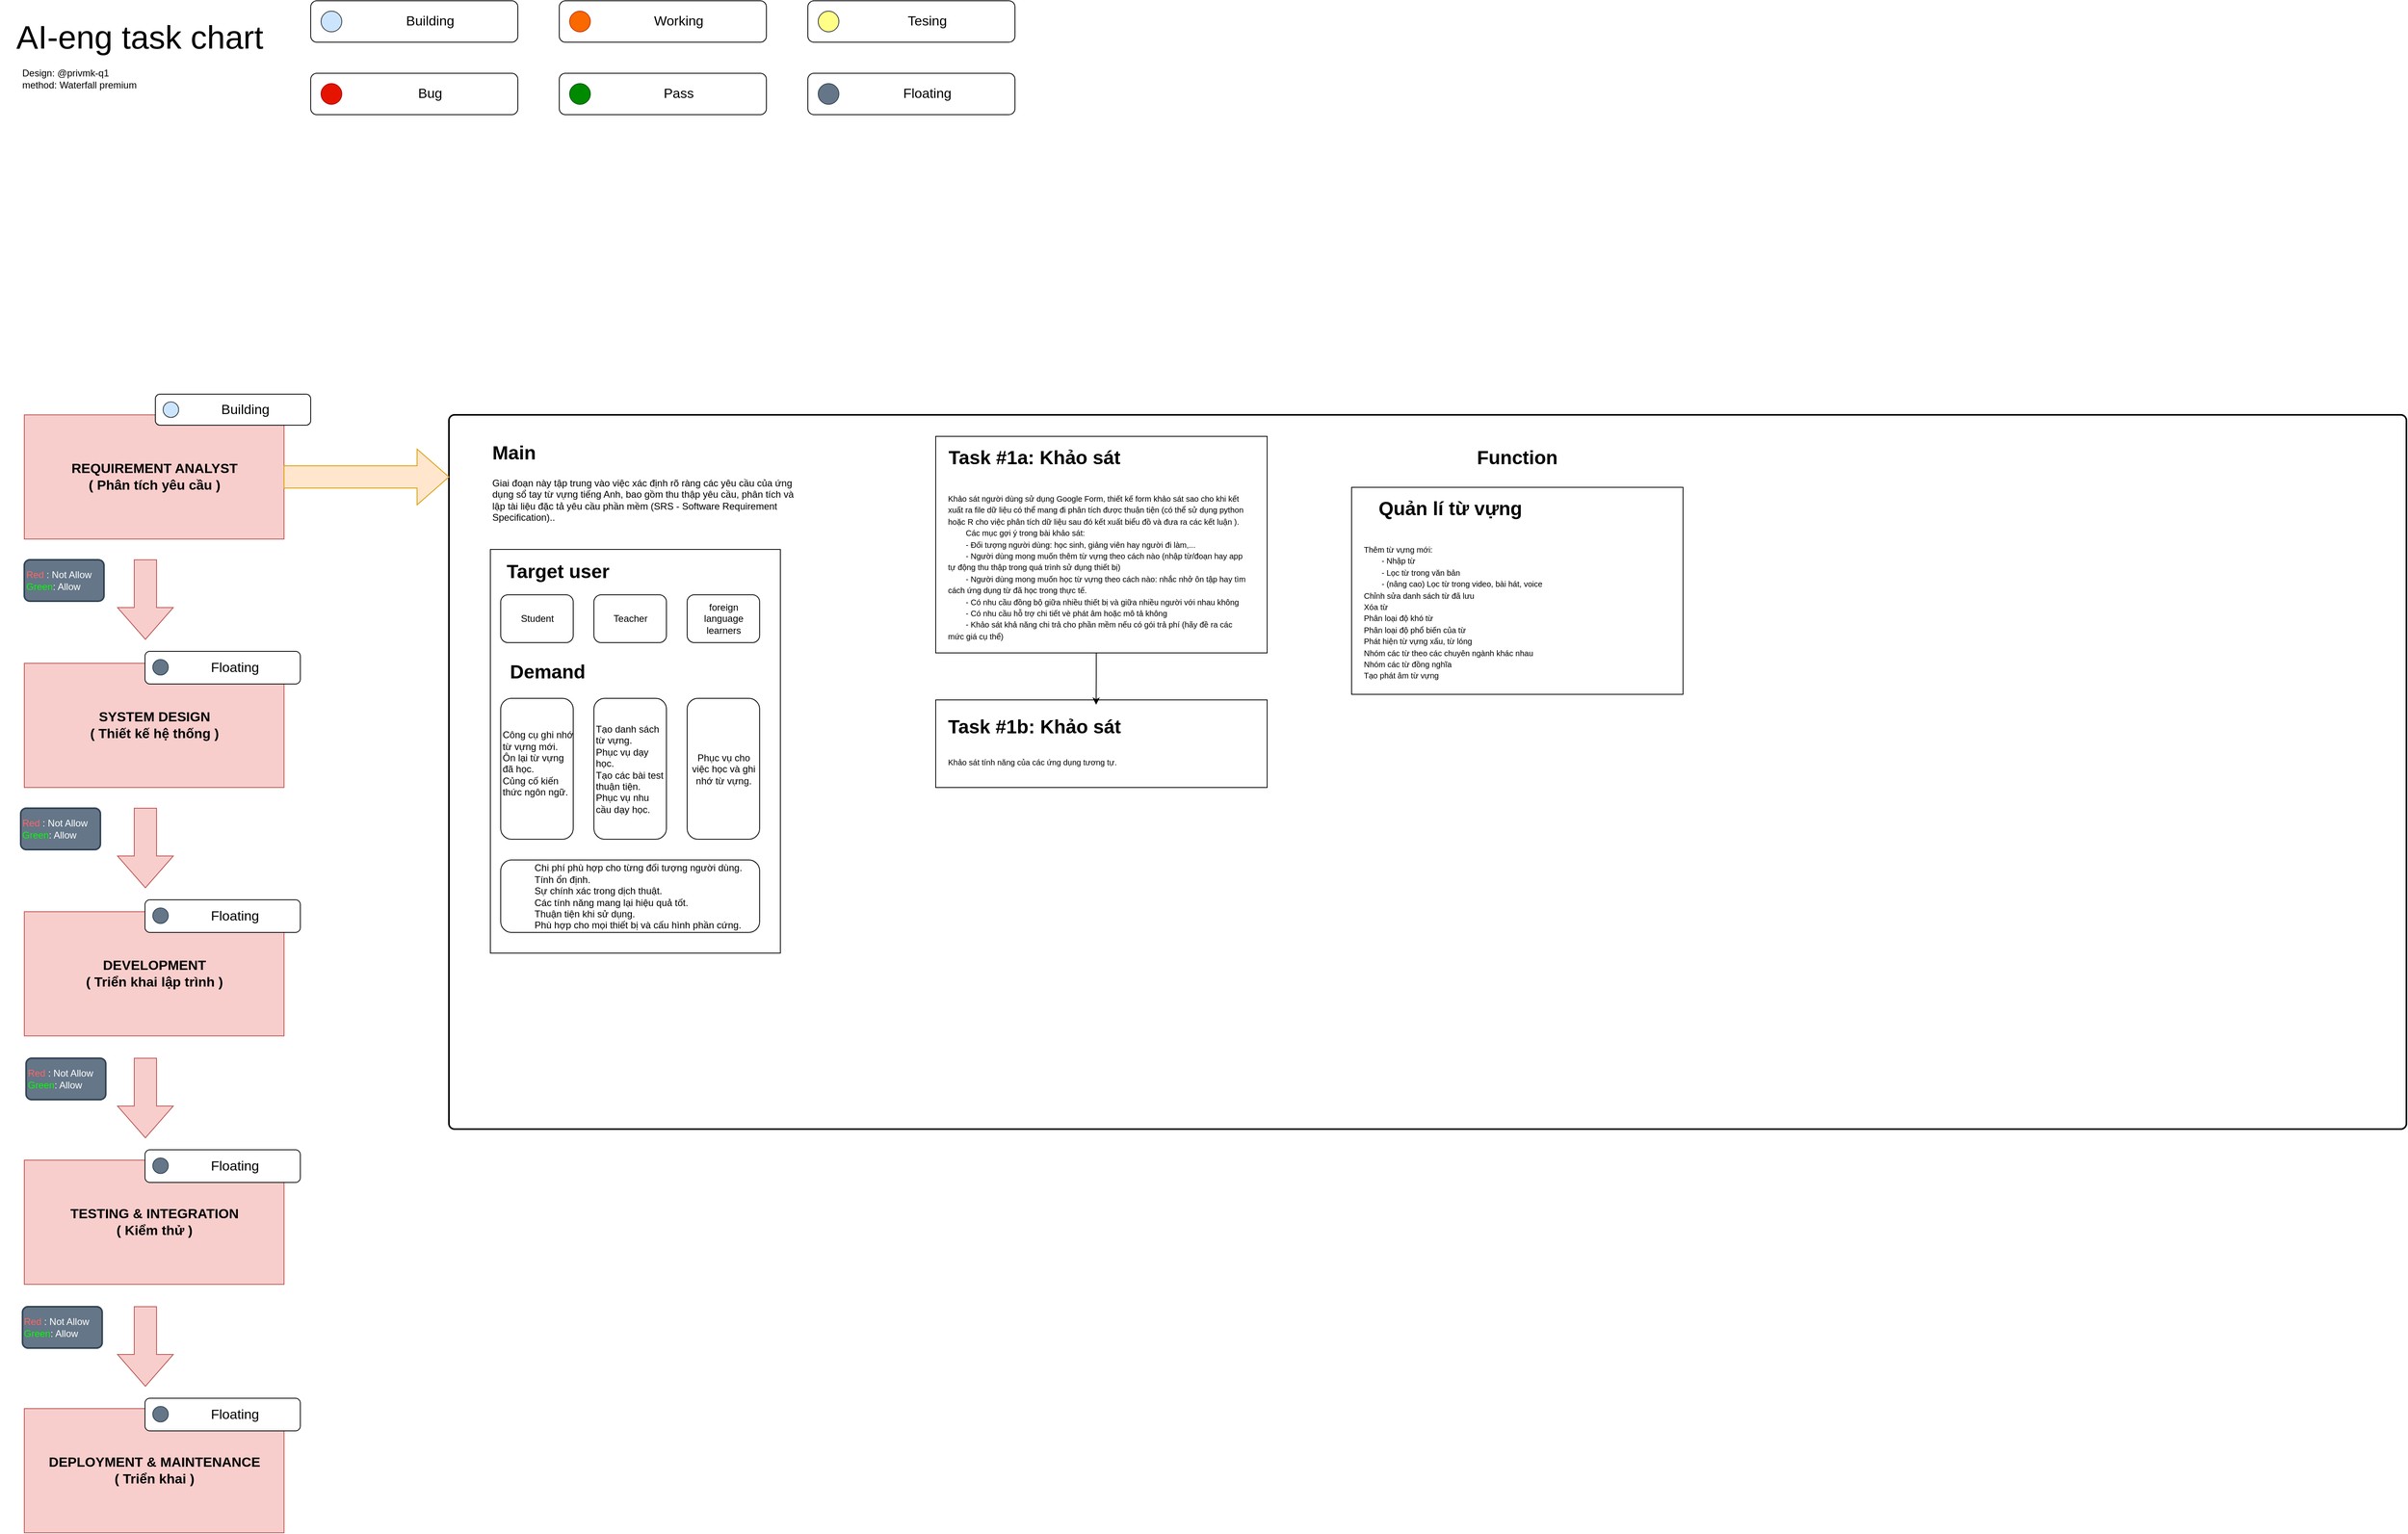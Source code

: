 <mxfile version="26.0.11">
  <diagram name="Trang-1" id="QdVctuVh_ac5PN6VSOF_">
    <mxGraphModel dx="775" dy="417" grid="1" gridSize="13" guides="1" tooltips="1" connect="1" arrows="1" fold="1" page="1" pageScale="1" pageWidth="1654" pageHeight="2336" math="0" shadow="0">
      <root>
        <mxCell id="0" />
        <mxCell id="1" parent="0" />
        <mxCell id="BH_a3vEXOQqy0Yr79a7O-3" value="AI-eng task chart" style="text;html=1;align=center;verticalAlign=middle;whiteSpace=wrap;rounded=0;fontStyle=0;fontSize=41;fontFamily=Helvetica;" parent="1" vertex="1">
          <mxGeometry x="26" y="52" width="351" height="65" as="geometry" />
        </mxCell>
        <mxCell id="BH_a3vEXOQqy0Yr79a7O-4" value="Design: @privmk-q1&lt;div&gt;method: Waterfall premium&amp;nbsp;&lt;/div&gt;" style="text;html=1;align=left;verticalAlign=middle;whiteSpace=wrap;rounded=0;" parent="1" vertex="1">
          <mxGeometry x="52" y="117" width="325" height="39" as="geometry" />
        </mxCell>
        <mxCell id="BH_a3vEXOQqy0Yr79a7O-6" value="REQUIREMENT ANALYST&lt;div&gt;( Phân tích yêu cầu )&lt;/div&gt;" style="rounded=0;whiteSpace=wrap;html=1;fontStyle=1;fontSize=17;fillColor=#f8cecc;strokeColor=#b85450;" parent="1" vertex="1">
          <mxGeometry x="56.5" y="559" width="326" height="156" as="geometry" />
        </mxCell>
        <mxCell id="BH_a3vEXOQqy0Yr79a7O-7" value="SYSTEM DESIGN&lt;div&gt;( Thiết kế hệ thống )&lt;/div&gt;" style="rounded=0;whiteSpace=wrap;html=1;fontStyle=1;fontSize=17;fillColor=#f8cecc;strokeColor=#b85450;" parent="1" vertex="1">
          <mxGeometry x="56.5" y="871" width="326" height="156" as="geometry" />
        </mxCell>
        <mxCell id="BH_a3vEXOQqy0Yr79a7O-8" value="DEVELOPMENT&lt;br&gt;&lt;div&gt;( Triển khai lập trình )&lt;/div&gt;" style="rounded=0;whiteSpace=wrap;html=1;fontStyle=1;fontSize=17;fillColor=#f8cecc;strokeColor=#b85450;" parent="1" vertex="1">
          <mxGeometry x="56.5" y="1183" width="326" height="156" as="geometry" />
        </mxCell>
        <mxCell id="BH_a3vEXOQqy0Yr79a7O-9" value="TESTING &amp;amp; INTEGRATION&lt;div&gt;( Kiểm thử )&lt;/div&gt;" style="rounded=0;whiteSpace=wrap;html=1;fontStyle=1;fontSize=17;fillColor=#f8cecc;strokeColor=#b85450;" parent="1" vertex="1">
          <mxGeometry x="56.5" y="1495" width="326" height="156" as="geometry" />
        </mxCell>
        <mxCell id="BH_a3vEXOQqy0Yr79a7O-10" value="DEPLOYMENT &amp;amp; MAINTENANCE&lt;br&gt;&lt;div&gt;( Triển khai )&lt;/div&gt;" style="rounded=0;whiteSpace=wrap;html=1;fontStyle=1;fontSize=17;fillColor=#f8cecc;strokeColor=#b85450;" parent="1" vertex="1">
          <mxGeometry x="56.5" y="1807" width="326" height="156" as="geometry" />
        </mxCell>
        <mxCell id="BH_a3vEXOQqy0Yr79a7O-14" value="" style="html=1;shadow=0;dashed=0;align=center;verticalAlign=middle;shape=mxgraph.arrows2.arrow;dy=0.6;dx=40;direction=south;notch=0;fillColor=#f8cecc;strokeColor=#b85450;" parent="1" vertex="1">
          <mxGeometry x="173.5" y="741" width="70" height="100" as="geometry" />
        </mxCell>
        <mxCell id="BH_a3vEXOQqy0Yr79a7O-15" value="" style="html=1;shadow=0;dashed=0;align=center;verticalAlign=middle;shape=mxgraph.arrows2.arrow;dy=0.6;dx=40;direction=south;notch=0;fillColor=#f8cecc;strokeColor=#b85450;" parent="1" vertex="1">
          <mxGeometry x="173.5" y="1053" width="70" height="100" as="geometry" />
        </mxCell>
        <mxCell id="BH_a3vEXOQqy0Yr79a7O-16" value="" style="html=1;shadow=0;dashed=0;align=center;verticalAlign=middle;shape=mxgraph.arrows2.arrow;dy=0.6;dx=40;direction=south;notch=0;fillColor=#f8cecc;strokeColor=#b85450;" parent="1" vertex="1">
          <mxGeometry x="173.5" y="1367" width="70" height="100" as="geometry" />
        </mxCell>
        <mxCell id="BH_a3vEXOQqy0Yr79a7O-17" value="" style="html=1;shadow=0;dashed=0;align=center;verticalAlign=middle;shape=mxgraph.arrows2.arrow;dy=0.6;dx=40;direction=south;notch=0;fillColor=#f8cecc;strokeColor=#b85450;" parent="1" vertex="1">
          <mxGeometry x="173.5" y="1679" width="70" height="100" as="geometry" />
        </mxCell>
        <mxCell id="BH_a3vEXOQqy0Yr79a7O-18" value="&lt;font style=&quot;color: rgb(255, 102, 102);&quot;&gt;Red &lt;/font&gt;: Not Allow&lt;div&gt;&lt;font style=&quot;color: rgb(0, 255, 0);&quot;&gt;Green&lt;/font&gt;: Allow&lt;/div&gt;" style="rounded=1;whiteSpace=wrap;html=1;absoluteArcSize=1;arcSize=14;strokeWidth=2;align=left;fillColor=#647687;strokeColor=#314354;fontColor=#ffffff;" parent="1" vertex="1">
          <mxGeometry x="56.5" y="741" width="100" height="52" as="geometry" />
        </mxCell>
        <mxCell id="BH_a3vEXOQqy0Yr79a7O-20" value="&lt;font style=&quot;color: rgb(255, 102, 102);&quot;&gt;Red &lt;/font&gt;: Not Allow&lt;div&gt;&lt;font style=&quot;color: rgb(0, 255, 0);&quot;&gt;Green&lt;/font&gt;: Allow&lt;/div&gt;" style="rounded=1;whiteSpace=wrap;html=1;absoluteArcSize=1;arcSize=14;strokeWidth=2;align=left;fillColor=#647687;strokeColor=#314354;fontColor=#ffffff;" parent="1" vertex="1">
          <mxGeometry x="52" y="1053" width="100" height="52" as="geometry" />
        </mxCell>
        <mxCell id="BH_a3vEXOQqy0Yr79a7O-21" value="&lt;font style=&quot;color: rgb(255, 102, 102);&quot;&gt;Red &lt;/font&gt;: Not Allow&lt;div&gt;&lt;font style=&quot;color: rgb(0, 255, 0);&quot;&gt;Green&lt;/font&gt;: Allow&lt;/div&gt;" style="rounded=1;whiteSpace=wrap;html=1;absoluteArcSize=1;arcSize=14;strokeWidth=2;align=left;fillColor=#647687;strokeColor=#314354;fontColor=#ffffff;" parent="1" vertex="1">
          <mxGeometry x="58.75" y="1367" width="100" height="52" as="geometry" />
        </mxCell>
        <mxCell id="BH_a3vEXOQqy0Yr79a7O-22" value="&lt;font style=&quot;color: rgb(255, 102, 102);&quot;&gt;Red &lt;/font&gt;: Not Allow&lt;div&gt;&lt;font style=&quot;color: rgb(0, 255, 0);&quot;&gt;Green&lt;/font&gt;: Allow&lt;/div&gt;" style="rounded=1;whiteSpace=wrap;html=1;absoluteArcSize=1;arcSize=14;strokeWidth=2;align=left;fillColor=#647687;strokeColor=#314354;fontColor=#ffffff;" parent="1" vertex="1">
          <mxGeometry x="54.25" y="1679" width="100" height="52" as="geometry" />
        </mxCell>
        <mxCell id="BH_a3vEXOQqy0Yr79a7O-24" value="" style="rounded=1;whiteSpace=wrap;html=1;absoluteArcSize=1;arcSize=14;strokeWidth=2;" parent="1" vertex="1">
          <mxGeometry x="589.5" y="559" width="2457" height="897" as="geometry" />
        </mxCell>
        <mxCell id="BH_a3vEXOQqy0Yr79a7O-27" value="" style="html=1;shadow=0;dashed=0;align=center;verticalAlign=middle;shape=mxgraph.arrows2.arrow;dy=0.6;dx=40;notch=0;fillColor=#ffe6cc;strokeColor=#d79b00;" parent="1" vertex="1">
          <mxGeometry x="382.5" y="602" width="207" height="70" as="geometry" />
        </mxCell>
        <mxCell id="BH_a3vEXOQqy0Yr79a7O-28" value="&lt;h1 style=&quot;margin-top: 0px;&quot;&gt;Main&lt;/h1&gt;&lt;p&gt;&lt;span style=&quot;background-color: transparent; color: light-dark(rgb(0, 0, 0), rgb(255, 255, 255));&quot;&gt;Giai đoạn này tập trung vào việc xác định rõ ràng các yêu cầu của ứng dụng sổ tay từ vựng tiếng Anh, bao gồm thu thập yêu cầu, phân tích và lập tài liệu đặc tả yêu cầu phần mềm (SRS - Software Requirement Specification).&lt;/span&gt;.&lt;/p&gt;" style="text;html=1;whiteSpace=wrap;overflow=hidden;rounded=0;" parent="1" vertex="1">
          <mxGeometry x="641.5" y="586" width="390" height="120" as="geometry" />
        </mxCell>
        <mxCell id="BH_a3vEXOQqy0Yr79a7O-34" value="" style="rounded=0;whiteSpace=wrap;html=1;" parent="1" vertex="1">
          <mxGeometry x="641.5" y="728" width="364" height="507" as="geometry" />
        </mxCell>
        <mxCell id="BH_a3vEXOQqy0Yr79a7O-35" value="&lt;span style=&quot;font-size: 24px;&quot;&gt;&lt;b&gt;Target user&lt;/b&gt;&lt;/span&gt;" style="text;html=1;align=center;verticalAlign=middle;whiteSpace=wrap;rounded=0;" parent="1" vertex="1">
          <mxGeometry x="654.5" y="741" width="143" height="30" as="geometry" />
        </mxCell>
        <mxCell id="BH_a3vEXOQqy0Yr79a7O-36" value="Student" style="rounded=1;whiteSpace=wrap;html=1;" parent="1" vertex="1">
          <mxGeometry x="654.5" y="785" width="91" height="60" as="geometry" />
        </mxCell>
        <mxCell id="BH_a3vEXOQqy0Yr79a7O-37" value="Teacher" style="rounded=1;whiteSpace=wrap;html=1;" parent="1" vertex="1">
          <mxGeometry x="771.5" y="785" width="91" height="60" as="geometry" />
        </mxCell>
        <mxCell id="BH_a3vEXOQqy0Yr79a7O-38" value="foreign language learners" style="rounded=1;whiteSpace=wrap;html=1;" parent="1" vertex="1">
          <mxGeometry x="888.5" y="785" width="91" height="60" as="geometry" />
        </mxCell>
        <mxCell id="BH_a3vEXOQqy0Yr79a7O-39" value="&lt;span style=&quot;font-size: 24px;&quot;&gt;&lt;b&gt;Demand&lt;/b&gt;&lt;/span&gt;" style="text;html=1;align=center;verticalAlign=middle;whiteSpace=wrap;rounded=0;" parent="1" vertex="1">
          <mxGeometry x="654.5" y="867" width="117" height="30" as="geometry" />
        </mxCell>
        <mxCell id="BH_a3vEXOQqy0Yr79a7O-40" value="&lt;span style=&quot;background-color: transparent; color: light-dark(rgb(0, 0, 0), rgb(255, 255, 255));&quot;&gt;Công cụ ghi nhớ từ vựng mới.&lt;/span&gt;&lt;br&gt;&lt;span style=&quot;background-color: transparent; color: light-dark(rgb(0, 0, 0), rgb(255, 255, 255));&quot;&gt;Ôn lại từ vựng đã học.&lt;/span&gt;&lt;div&gt;Củng cố kiến thức ngôn ngữ.&lt;br&gt;&lt;div style=&quot;&quot;&gt;&lt;br&gt;&lt;/div&gt;&lt;/div&gt;" style="rounded=1;whiteSpace=wrap;html=1;align=left;" parent="1" vertex="1">
          <mxGeometry x="654.5" y="915" width="91" height="177" as="geometry" />
        </mxCell>
        <mxCell id="BH_a3vEXOQqy0Yr79a7O-41" value="Tạo danh sách từ vựng.&lt;div&gt;Phục vụ dạy học.&lt;/div&gt;&lt;div&gt;Tạo các bài test thuận tiện.&lt;/div&gt;&lt;div&gt;Phục vụ nhu cầu dạy học.&lt;/div&gt;" style="rounded=1;whiteSpace=wrap;html=1;align=left;" parent="1" vertex="1">
          <mxGeometry x="771.5" y="915" width="91" height="177" as="geometry" />
        </mxCell>
        <mxCell id="BH_a3vEXOQqy0Yr79a7O-42" value="Phục vụ cho việc học và ghi nhớ từ vựng." style="rounded=1;whiteSpace=wrap;html=1;" parent="1" vertex="1">
          <mxGeometry x="888.5" y="915" width="91" height="177" as="geometry" />
        </mxCell>
        <mxCell id="BH_a3vEXOQqy0Yr79a7O-43" value="&lt;blockquote style=&quot;margin: 0 0 0 40px; border: none; padding: 0px;&quot;&gt;&lt;span style=&quot;background-color: transparent; color: light-dark(rgb(0, 0, 0), rgb(255, 255, 255));&quot;&gt;Chi phí phù hợp cho từng đối tượng người dùng.&lt;br&gt;&lt;/span&gt;&lt;span style=&quot;background-color: transparent; color: light-dark(rgb(0, 0, 0), rgb(255, 255, 255));&quot;&gt;Tính ổn định.&lt;br&gt;&lt;/span&gt;&lt;span style=&quot;background-color: transparent; color: light-dark(rgb(0, 0, 0), rgb(255, 255, 255));&quot;&gt;Sự chính xác trong dịch thuật.&lt;br&gt;&lt;/span&gt;&lt;span style=&quot;background-color: transparent; color: light-dark(rgb(0, 0, 0), rgb(255, 255, 255));&quot;&gt;Các tính năng mang lại hiệu quả tốt.&lt;br&gt;&lt;/span&gt;&lt;span style=&quot;background-color: transparent; color: light-dark(rgb(0, 0, 0), rgb(255, 255, 255));&quot;&gt;Thuận tiện khi sử dụng.&lt;br&gt;&lt;/span&gt;&lt;span style=&quot;background-color: transparent; color: light-dark(rgb(0, 0, 0), rgb(255, 255, 255));&quot;&gt;Phù hợp cho mọi thiết bị và cấu hình phần cứng.&lt;/span&gt;&lt;/blockquote&gt;" style="rounded=1;whiteSpace=wrap;html=1;align=left;" parent="1" vertex="1">
          <mxGeometry x="654.5" y="1118" width="325" height="91" as="geometry" />
        </mxCell>
        <mxCell id="BH_a3vEXOQqy0Yr79a7O-48" value="" style="rounded=0;whiteSpace=wrap;html=1;" parent="1" vertex="1">
          <mxGeometry x="1200.5" y="586" width="416" height="272" as="geometry" />
        </mxCell>
        <mxCell id="BH_a3vEXOQqy0Yr79a7O-49" value="&lt;span style=&quot;font-size: 24px;&quot;&gt;&lt;b&gt;Task #1a: Khảo sát&lt;/b&gt;&lt;/span&gt;" style="text;html=1;align=center;verticalAlign=middle;whiteSpace=wrap;rounded=0;" parent="1" vertex="1">
          <mxGeometry x="1213.5" y="598" width="221" height="30" as="geometry" />
        </mxCell>
        <mxCell id="BH_a3vEXOQqy0Yr79a7O-51" value="&lt;font size=&quot;1&quot;&gt;Khảo sát người dùng sử dụng Google Form, thiết kế form khảo sát sao cho khi kết xuất ra file dữ liệu có thể mang đi phân tích được thuận tiện (có thể sử dụng python hoặc R cho việc phân tích dữ liệu sau đó kết xuất biểu đồ và đưa ra các kết luận ).&lt;/font&gt;&lt;div&gt;&lt;font size=&quot;1&quot;&gt;&lt;span style=&quot;white-space: pre;&quot;&gt;&#x9;&lt;/span&gt;Các mục gợi ý trong bài khảo sát:&lt;/font&gt;&lt;/div&gt;&lt;div&gt;&lt;font size=&quot;1&quot;&gt;&lt;span style=&quot;white-space: pre;&quot;&gt;&#x9;&lt;/span&gt;- Đối tượng người dùng: học sinh, giảng viên hay người đi làm,...&lt;br&gt;&lt;/font&gt;&lt;/div&gt;&lt;div&gt;&lt;font size=&quot;1&quot;&gt;&lt;span style=&quot;white-space: pre;&quot;&gt;&#x9;&lt;/span&gt;- Người dùng mong muốn thêm từ vựng theo cách nào (nhập từ/đoạn hay app tự động thu thập trong quá trình sử dụng thiết bị)&lt;/font&gt;&lt;/div&gt;&lt;div&gt;&lt;font size=&quot;1&quot;&gt;&lt;span style=&quot;white-space: pre;&quot;&gt;&#x9;&lt;/span&gt;- Người dùng mong muốn học từ vựng theo cách nào: nhắc nhở ôn tập hay tìm cách ứng dụng từ đã học trong thực tế.&lt;/font&gt;&lt;/div&gt;&lt;div&gt;&lt;font size=&quot;1&quot;&gt;&lt;span style=&quot;white-space: pre;&quot;&gt;&#x9;&lt;/span&gt;- Có nhu cầu đồng bộ giữa nhiều thiết bị và giữa nhiều người với nhau không&amp;nbsp;&lt;/font&gt;&lt;/div&gt;&lt;div&gt;&lt;font size=&quot;1&quot;&gt;&lt;span style=&quot;white-space: pre;&quot;&gt;&#x9;&lt;/span&gt;- Có nhu cầu hỗ trợ chi tiết vè phát âm hoặc mô tả không&lt;/font&gt;&lt;/div&gt;&lt;div&gt;&lt;font size=&quot;1&quot;&gt;&lt;span style=&quot;white-space: pre;&quot;&gt;&#x9;&lt;/span&gt;- Khảo sát khả năng chi trả cho phần mềm nếu có gói trả phí (hãy đề ra các mức giá cụ thể)&lt;/font&gt;&lt;/div&gt;&lt;div&gt;&lt;font size=&quot;1&quot;&gt;&lt;span style=&quot;white-space: pre;&quot;&gt;&#x9;&lt;/span&gt;&lt;/font&gt;&lt;/div&gt;" style="text;html=1;align=left;verticalAlign=top;whiteSpace=wrap;rounded=0;" parent="1" vertex="1">
          <mxGeometry x="1213.5" y="650" width="377" height="208" as="geometry" />
        </mxCell>
        <mxCell id="BH_a3vEXOQqy0Yr79a7O-52" value="" style="rounded=0;whiteSpace=wrap;html=1;" parent="1" vertex="1">
          <mxGeometry x="1200.5" y="917" width="416" height="110" as="geometry" />
        </mxCell>
        <mxCell id="BH_a3vEXOQqy0Yr79a7O-53" value="&lt;span style=&quot;font-size: 24px;&quot;&gt;&lt;b&gt;Task #1b: Khảo sát&lt;/b&gt;&lt;/span&gt;" style="text;html=1;align=center;verticalAlign=middle;whiteSpace=wrap;rounded=0;" parent="1" vertex="1">
          <mxGeometry x="1213.5" y="936" width="221" height="30" as="geometry" />
        </mxCell>
        <mxCell id="BH_a3vEXOQqy0Yr79a7O-54" value="&lt;font size=&quot;1&quot;&gt;Khảo sát tính năng của các ứng dụng tương tự.&lt;/font&gt;" style="text;html=1;align=left;verticalAlign=top;whiteSpace=wrap;rounded=0;" parent="1" vertex="1">
          <mxGeometry x="1213.5" y="981" width="377" height="33" as="geometry" />
        </mxCell>
        <mxCell id="BH_a3vEXOQqy0Yr79a7O-57" style="edgeStyle=orthogonalEdgeStyle;rounded=0;orthogonalLoop=1;jettySize=auto;html=1;entryX=0.484;entryY=0.055;entryDx=0;entryDy=0;entryPerimeter=0;" parent="1" source="BH_a3vEXOQqy0Yr79a7O-51" target="BH_a3vEXOQqy0Yr79a7O-52" edge="1">
          <mxGeometry relative="1" as="geometry" />
        </mxCell>
        <mxCell id="Vzg0dKuQ7I96cbVjyuk--28" value="" style="group" parent="1" vertex="1" connectable="0">
          <mxGeometry x="1040" y="130" width="260" height="52" as="geometry" />
        </mxCell>
        <mxCell id="Vzg0dKuQ7I96cbVjyuk--25" value="" style="rounded=1;whiteSpace=wrap;html=1;" parent="Vzg0dKuQ7I96cbVjyuk--28" vertex="1">
          <mxGeometry width="260" height="52" as="geometry" />
        </mxCell>
        <mxCell id="Vzg0dKuQ7I96cbVjyuk--26" value="" style="ellipse;whiteSpace=wrap;html=1;aspect=fixed;fillColor=#647687;fontColor=#ffffff;strokeColor=#314354;" parent="Vzg0dKuQ7I96cbVjyuk--28" vertex="1">
          <mxGeometry x="13" y="13" width="26" height="26" as="geometry" />
        </mxCell>
        <mxCell id="Vzg0dKuQ7I96cbVjyuk--27" value="Floating" style="text;html=1;align=center;verticalAlign=middle;whiteSpace=wrap;rounded=0;fontSize=17;" parent="Vzg0dKuQ7I96cbVjyuk--28" vertex="1">
          <mxGeometry x="66" y="11" width="168" height="30" as="geometry" />
        </mxCell>
        <mxCell id="Vzg0dKuQ7I96cbVjyuk--29" value="" style="group" parent="1" vertex="1" connectable="0">
          <mxGeometry x="728" y="130" width="260" height="52" as="geometry" />
        </mxCell>
        <mxCell id="Vzg0dKuQ7I96cbVjyuk--19" value="" style="rounded=1;whiteSpace=wrap;html=1;" parent="Vzg0dKuQ7I96cbVjyuk--29" vertex="1">
          <mxGeometry width="260" height="52" as="geometry" />
        </mxCell>
        <mxCell id="Vzg0dKuQ7I96cbVjyuk--20" value="" style="ellipse;whiteSpace=wrap;html=1;aspect=fixed;fillColor=#008a00;strokeColor=#005700;fontColor=#ffffff;" parent="Vzg0dKuQ7I96cbVjyuk--29" vertex="1">
          <mxGeometry x="13" y="13" width="26" height="26" as="geometry" />
        </mxCell>
        <mxCell id="Vzg0dKuQ7I96cbVjyuk--21" value="Pass" style="text;html=1;align=center;verticalAlign=middle;whiteSpace=wrap;rounded=0;fontSize=17;" parent="Vzg0dKuQ7I96cbVjyuk--29" vertex="1">
          <mxGeometry x="66" y="11" width="168" height="30" as="geometry" />
        </mxCell>
        <mxCell id="Vzg0dKuQ7I96cbVjyuk--30" value="" style="group" parent="1" vertex="1" connectable="0">
          <mxGeometry x="416" y="130" width="260" height="52" as="geometry" />
        </mxCell>
        <mxCell id="Vzg0dKuQ7I96cbVjyuk--16" value="" style="rounded=1;whiteSpace=wrap;html=1;" parent="Vzg0dKuQ7I96cbVjyuk--30" vertex="1">
          <mxGeometry width="260" height="52" as="geometry" />
        </mxCell>
        <mxCell id="Vzg0dKuQ7I96cbVjyuk--17" value="" style="ellipse;whiteSpace=wrap;html=1;aspect=fixed;fillColor=#e51400;fontColor=#ffffff;strokeColor=#B20000;" parent="Vzg0dKuQ7I96cbVjyuk--30" vertex="1">
          <mxGeometry x="13" y="13" width="26" height="26" as="geometry" />
        </mxCell>
        <mxCell id="Vzg0dKuQ7I96cbVjyuk--18" value="Bug" style="text;html=1;align=center;verticalAlign=middle;whiteSpace=wrap;rounded=0;fontSize=17;" parent="Vzg0dKuQ7I96cbVjyuk--30" vertex="1">
          <mxGeometry x="66" y="11" width="168" height="30" as="geometry" />
        </mxCell>
        <mxCell id="Vzg0dKuQ7I96cbVjyuk--31" value="" style="group" parent="1" vertex="1" connectable="0">
          <mxGeometry x="416" y="39" width="260" height="52" as="geometry" />
        </mxCell>
        <mxCell id="Vzg0dKuQ7I96cbVjyuk--2" value="" style="rounded=1;whiteSpace=wrap;html=1;" parent="Vzg0dKuQ7I96cbVjyuk--31" vertex="1">
          <mxGeometry width="260" height="52" as="geometry" />
        </mxCell>
        <mxCell id="Vzg0dKuQ7I96cbVjyuk--1" value="" style="ellipse;whiteSpace=wrap;html=1;aspect=fixed;fillColor=#cce5ff;strokeColor=#36393d;" parent="Vzg0dKuQ7I96cbVjyuk--31" vertex="1">
          <mxGeometry x="13" y="13" width="26" height="26" as="geometry" />
        </mxCell>
        <mxCell id="Vzg0dKuQ7I96cbVjyuk--3" value="Building" style="text;html=1;align=center;verticalAlign=middle;whiteSpace=wrap;rounded=0;fontSize=17;" parent="Vzg0dKuQ7I96cbVjyuk--31" vertex="1">
          <mxGeometry x="66" y="11" width="168" height="30" as="geometry" />
        </mxCell>
        <mxCell id="Vzg0dKuQ7I96cbVjyuk--32" value="" style="group" parent="1" vertex="1" connectable="0">
          <mxGeometry x="728" y="39" width="260" height="52" as="geometry" />
        </mxCell>
        <mxCell id="Vzg0dKuQ7I96cbVjyuk--4" value="" style="rounded=1;whiteSpace=wrap;html=1;" parent="Vzg0dKuQ7I96cbVjyuk--32" vertex="1">
          <mxGeometry width="260" height="52" as="geometry" />
        </mxCell>
        <mxCell id="Vzg0dKuQ7I96cbVjyuk--5" value="" style="ellipse;whiteSpace=wrap;html=1;aspect=fixed;fillColor=#fa6800;strokeColor=#C73500;fontColor=#000000;" parent="Vzg0dKuQ7I96cbVjyuk--32" vertex="1">
          <mxGeometry x="13" y="13" width="26" height="26" as="geometry" />
        </mxCell>
        <mxCell id="Vzg0dKuQ7I96cbVjyuk--6" value="Working" style="text;html=1;align=center;verticalAlign=middle;whiteSpace=wrap;rounded=0;fontSize=17;" parent="Vzg0dKuQ7I96cbVjyuk--32" vertex="1">
          <mxGeometry x="66" y="11" width="168" height="30" as="geometry" />
        </mxCell>
        <mxCell id="Vzg0dKuQ7I96cbVjyuk--33" value="" style="group" parent="1" vertex="1" connectable="0">
          <mxGeometry x="1040" y="39" width="260" height="52" as="geometry" />
        </mxCell>
        <mxCell id="Vzg0dKuQ7I96cbVjyuk--13" value="" style="rounded=1;whiteSpace=wrap;html=1;" parent="Vzg0dKuQ7I96cbVjyuk--33" vertex="1">
          <mxGeometry width="260" height="52" as="geometry" />
        </mxCell>
        <mxCell id="Vzg0dKuQ7I96cbVjyuk--14" value="" style="ellipse;whiteSpace=wrap;html=1;aspect=fixed;fillColor=#ffff88;strokeColor=#36393d;" parent="Vzg0dKuQ7I96cbVjyuk--33" vertex="1">
          <mxGeometry x="13" y="13" width="26" height="26" as="geometry" />
        </mxCell>
        <mxCell id="Vzg0dKuQ7I96cbVjyuk--15" value="Tesing" style="text;html=1;align=center;verticalAlign=middle;whiteSpace=wrap;rounded=0;fontSize=17;" parent="Vzg0dKuQ7I96cbVjyuk--33" vertex="1">
          <mxGeometry x="66" y="11" width="168" height="30" as="geometry" />
        </mxCell>
        <mxCell id="Vzg0dKuQ7I96cbVjyuk--34" value="" style="group" parent="1" vertex="1" connectable="0">
          <mxGeometry x="221" y="533" width="195" height="39" as="geometry" />
        </mxCell>
        <mxCell id="Vzg0dKuQ7I96cbVjyuk--35" value="" style="rounded=1;whiteSpace=wrap;html=1;" parent="Vzg0dKuQ7I96cbVjyuk--34" vertex="1">
          <mxGeometry width="195" height="39" as="geometry" />
        </mxCell>
        <mxCell id="Vzg0dKuQ7I96cbVjyuk--36" value="" style="ellipse;whiteSpace=wrap;html=1;aspect=fixed;fillColor=#cce5ff;strokeColor=#36393d;" parent="Vzg0dKuQ7I96cbVjyuk--34" vertex="1">
          <mxGeometry x="9.75" y="9.75" width="19.5" height="19.5" as="geometry" />
        </mxCell>
        <mxCell id="Vzg0dKuQ7I96cbVjyuk--37" value="Building" style="text;html=1;align=center;verticalAlign=middle;whiteSpace=wrap;rounded=0;fontSize=17;" parent="Vzg0dKuQ7I96cbVjyuk--34" vertex="1">
          <mxGeometry x="49.5" y="8.25" width="126" height="22.5" as="geometry" />
        </mxCell>
        <mxCell id="Vzg0dKuQ7I96cbVjyuk--38" value="" style="group" parent="1" vertex="1" connectable="0">
          <mxGeometry x="208" y="856" width="195" height="41" as="geometry" />
        </mxCell>
        <mxCell id="Vzg0dKuQ7I96cbVjyuk--39" value="" style="rounded=1;whiteSpace=wrap;html=1;" parent="Vzg0dKuQ7I96cbVjyuk--38" vertex="1">
          <mxGeometry width="195" height="41" as="geometry" />
        </mxCell>
        <mxCell id="Vzg0dKuQ7I96cbVjyuk--40" value="" style="ellipse;whiteSpace=wrap;html=1;aspect=fixed;fillColor=#647687;fontColor=#ffffff;strokeColor=#314354;" parent="Vzg0dKuQ7I96cbVjyuk--38" vertex="1">
          <mxGeometry x="9.75" y="10.25" width="19.5" height="19.5" as="geometry" />
        </mxCell>
        <mxCell id="Vzg0dKuQ7I96cbVjyuk--41" value="Floating" style="text;html=1;align=center;verticalAlign=middle;whiteSpace=wrap;rounded=0;fontSize=17;" parent="Vzg0dKuQ7I96cbVjyuk--38" vertex="1">
          <mxGeometry x="49.5" y="8.673" width="126" height="23.654" as="geometry" />
        </mxCell>
        <mxCell id="Vzg0dKuQ7I96cbVjyuk--43" value="" style="group" parent="1" vertex="1" connectable="0">
          <mxGeometry x="208" y="1168" width="195" height="41" as="geometry" />
        </mxCell>
        <mxCell id="Vzg0dKuQ7I96cbVjyuk--44" value="" style="rounded=1;whiteSpace=wrap;html=1;" parent="Vzg0dKuQ7I96cbVjyuk--43" vertex="1">
          <mxGeometry width="195" height="41" as="geometry" />
        </mxCell>
        <mxCell id="Vzg0dKuQ7I96cbVjyuk--45" value="" style="ellipse;whiteSpace=wrap;html=1;aspect=fixed;fillColor=#647687;fontColor=#ffffff;strokeColor=#314354;" parent="Vzg0dKuQ7I96cbVjyuk--43" vertex="1">
          <mxGeometry x="9.75" y="10.25" width="19.5" height="19.5" as="geometry" />
        </mxCell>
        <mxCell id="Vzg0dKuQ7I96cbVjyuk--46" value="Floating" style="text;html=1;align=center;verticalAlign=middle;whiteSpace=wrap;rounded=0;fontSize=17;" parent="Vzg0dKuQ7I96cbVjyuk--43" vertex="1">
          <mxGeometry x="49.5" y="8.673" width="126" height="23.654" as="geometry" />
        </mxCell>
        <mxCell id="Vzg0dKuQ7I96cbVjyuk--54" value="" style="group" parent="1" vertex="1" connectable="0">
          <mxGeometry x="208" y="1482" width="195" height="41" as="geometry" />
        </mxCell>
        <mxCell id="Vzg0dKuQ7I96cbVjyuk--55" value="" style="rounded=1;whiteSpace=wrap;html=1;" parent="Vzg0dKuQ7I96cbVjyuk--54" vertex="1">
          <mxGeometry width="195" height="41" as="geometry" />
        </mxCell>
        <mxCell id="Vzg0dKuQ7I96cbVjyuk--56" value="" style="ellipse;whiteSpace=wrap;html=1;aspect=fixed;fillColor=#647687;fontColor=#ffffff;strokeColor=#314354;" parent="Vzg0dKuQ7I96cbVjyuk--54" vertex="1">
          <mxGeometry x="9.75" y="10.25" width="19.5" height="19.5" as="geometry" />
        </mxCell>
        <mxCell id="Vzg0dKuQ7I96cbVjyuk--57" value="Floating" style="text;html=1;align=center;verticalAlign=middle;whiteSpace=wrap;rounded=0;fontSize=17;" parent="Vzg0dKuQ7I96cbVjyuk--54" vertex="1">
          <mxGeometry x="49.5" y="8.673" width="126" height="23.654" as="geometry" />
        </mxCell>
        <mxCell id="Vzg0dKuQ7I96cbVjyuk--58" value="" style="group" parent="1" vertex="1" connectable="0">
          <mxGeometry x="208" y="1794" width="195" height="41" as="geometry" />
        </mxCell>
        <mxCell id="Vzg0dKuQ7I96cbVjyuk--59" value="" style="rounded=1;whiteSpace=wrap;html=1;" parent="Vzg0dKuQ7I96cbVjyuk--58" vertex="1">
          <mxGeometry width="195" height="41" as="geometry" />
        </mxCell>
        <mxCell id="Vzg0dKuQ7I96cbVjyuk--60" value="" style="ellipse;whiteSpace=wrap;html=1;aspect=fixed;fillColor=#647687;fontColor=#ffffff;strokeColor=#314354;" parent="Vzg0dKuQ7I96cbVjyuk--58" vertex="1">
          <mxGeometry x="9.75" y="10.25" width="19.5" height="19.5" as="geometry" />
        </mxCell>
        <mxCell id="Vzg0dKuQ7I96cbVjyuk--61" value="Floating" style="text;html=1;align=center;verticalAlign=middle;whiteSpace=wrap;rounded=0;fontSize=17;" parent="Vzg0dKuQ7I96cbVjyuk--58" vertex="1">
          <mxGeometry x="49.5" y="8.673" width="126" height="23.654" as="geometry" />
        </mxCell>
        <mxCell id="7SnmcSeeyOUg9HgDhk2i-3" value="&lt;span style=&quot;font-size: 24px;&quot;&gt;&lt;b&gt;Function&lt;/b&gt;&lt;/span&gt;" style="text;html=1;align=center;verticalAlign=middle;whiteSpace=wrap;rounded=0;" vertex="1" parent="1">
          <mxGeometry x="1820" y="598" width="221" height="30" as="geometry" />
        </mxCell>
        <mxCell id="7SnmcSeeyOUg9HgDhk2i-4" value="" style="rounded=0;whiteSpace=wrap;html=1;" vertex="1" parent="1">
          <mxGeometry x="1722.5" y="650" width="416" height="260" as="geometry" />
        </mxCell>
        <mxCell id="7SnmcSeeyOUg9HgDhk2i-5" value="&lt;span style=&quot;font-size: 24px;&quot;&gt;&lt;b&gt;Quản lí từ vựng&lt;/b&gt;&lt;/span&gt;" style="text;html=1;align=center;verticalAlign=middle;whiteSpace=wrap;rounded=0;" vertex="1" parent="1">
          <mxGeometry x="1735.5" y="662" width="221" height="30" as="geometry" />
        </mxCell>
        <mxCell id="7SnmcSeeyOUg9HgDhk2i-6" value="&lt;font size=&quot;1&quot;&gt;Thêm từ vựng mới:&lt;/font&gt;&lt;div&gt;&lt;font size=&quot;1&quot;&gt;&lt;span style=&quot;white-space: pre;&quot;&gt;&#x9;&lt;/span&gt;- Nhập từ&lt;br&gt;&lt;/font&gt;&lt;/div&gt;&lt;div&gt;&lt;font size=&quot;1&quot;&gt;&lt;span style=&quot;white-space: pre;&quot;&gt;&#x9;&lt;/span&gt;- Lọc từ trong văn bản&lt;br&gt;&lt;/font&gt;&lt;/div&gt;&lt;div&gt;&lt;font size=&quot;1&quot;&gt;&lt;span style=&quot;white-space: pre;&quot;&gt;&#x9;&lt;/span&gt;- (nâng cao) Lọc từ trong video, bài hát, voice&amp;nbsp;&lt;br&gt;&lt;/font&gt;&lt;/div&gt;&lt;div&gt;&lt;font size=&quot;1&quot;&gt;Chỉnh sửa danh sách từ đã lưu&lt;/font&gt;&lt;/div&gt;&lt;div&gt;&lt;font size=&quot;1&quot;&gt;Xóa từ&lt;/font&gt;&lt;/div&gt;&lt;div&gt;&lt;font size=&quot;1&quot;&gt;Phân loại độ khó từ&lt;/font&gt;&lt;/div&gt;&lt;div&gt;&lt;font size=&quot;1&quot;&gt;Phân loại độ phổ biến của từ&lt;/font&gt;&lt;/div&gt;&lt;div&gt;&lt;font size=&quot;1&quot;&gt;Phát hiện từ vựng xấu, từ lóng&lt;/font&gt;&lt;/div&gt;&lt;div&gt;&lt;font size=&quot;1&quot;&gt;Nhóm các từ theo các chuyên ngành khác nhau&lt;/font&gt;&lt;/div&gt;&lt;div&gt;&lt;font size=&quot;1&quot;&gt;Nhóm các từ đồng nghĩa&lt;/font&gt;&lt;/div&gt;&lt;div&gt;&lt;font size=&quot;1&quot;&gt;Tạo phát âm từ vựng&lt;/font&gt;&lt;/div&gt;&lt;div&gt;&lt;font size=&quot;1&quot;&gt;&lt;br&gt;&lt;/font&gt;&lt;/div&gt;&lt;div&gt;&lt;font size=&quot;1&quot;&gt;&lt;br&gt;&lt;/font&gt;&lt;/div&gt;" style="text;html=1;align=left;verticalAlign=top;whiteSpace=wrap;rounded=0;" vertex="1" parent="1">
          <mxGeometry x="1735.5" y="714" width="377" height="183" as="geometry" />
        </mxCell>
      </root>
    </mxGraphModel>
  </diagram>
</mxfile>
